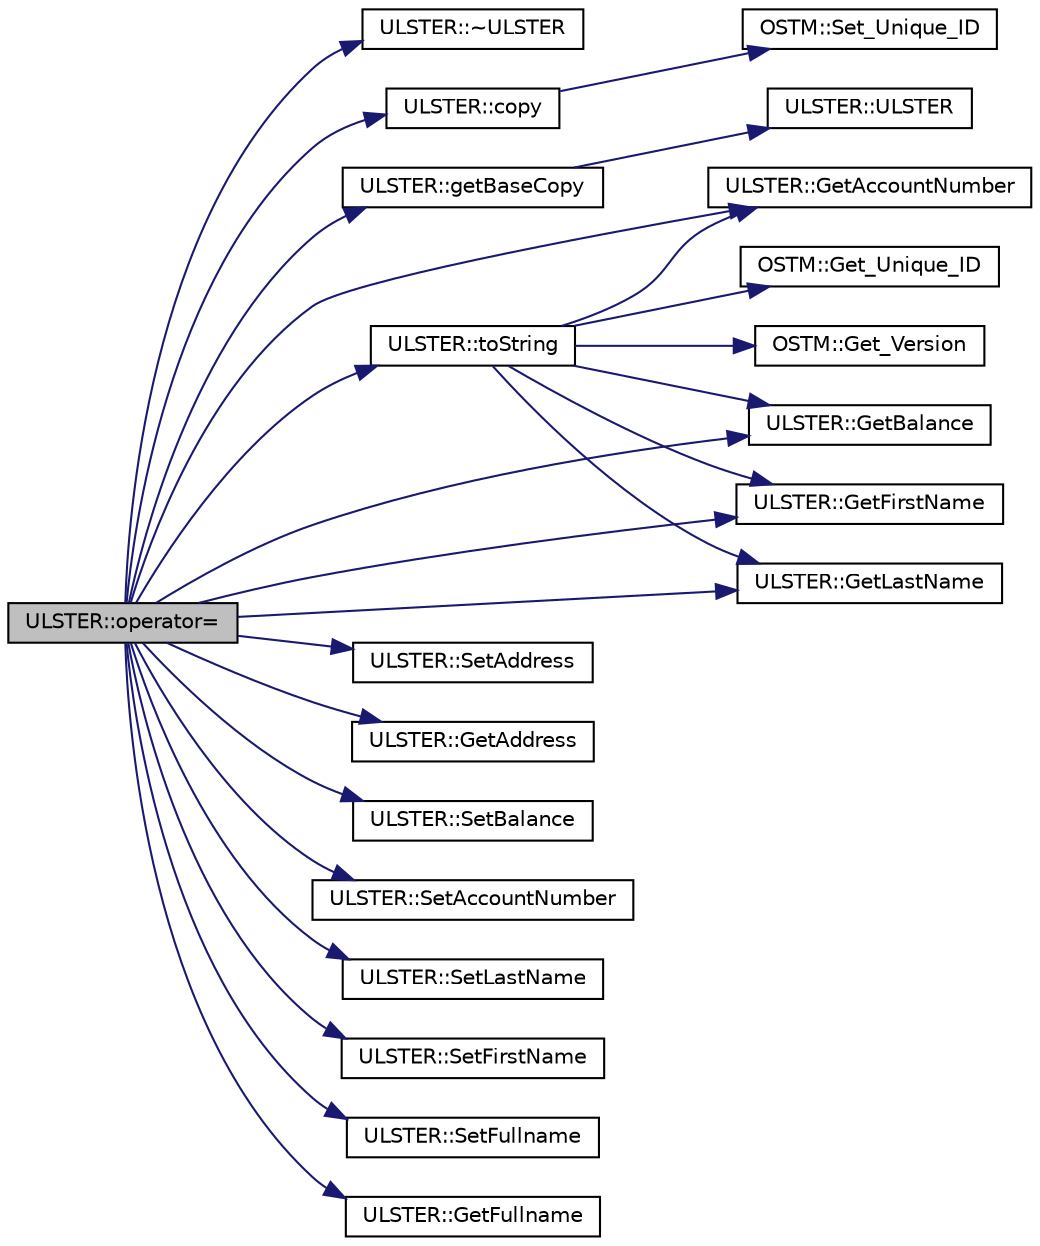 digraph "ULSTER::operator="
{
  edge [fontname="Helvetica",fontsize="10",labelfontname="Helvetica",labelfontsize="10"];
  node [fontname="Helvetica",fontsize="10",shape=record];
  rankdir="LR";
  Node1 [label="ULSTER::operator=",height=0.2,width=0.4,color="black", fillcolor="grey75", style="filled", fontcolor="black"];
  Node1 -> Node2 [color="midnightblue",fontsize="10",style="solid",fontname="Helvetica"];
  Node2 [label="ULSTER::~ULSTER",height=0.2,width=0.4,color="black", fillcolor="white", style="filled",URL="$class_u_l_s_t_e_r.html#a4ceb68bdbc806f74f9e55096f8223453"];
  Node1 -> Node3 [color="midnightblue",fontsize="10",style="solid",fontname="Helvetica"];
  Node3 [label="ULSTER::copy",height=0.2,width=0.4,color="black", fillcolor="white", style="filled",URL="$class_u_l_s_t_e_r.html#aeef5c3e20f2a82344b4b83e5ccf4cc40",tooltip="copy function, make deep copy of the object/pointer "];
  Node3 -> Node4 [color="midnightblue",fontsize="10",style="solid",fontname="Helvetica"];
  Node4 [label="OSTM::Set_Unique_ID",height=0.2,width=0.4,color="black", fillcolor="white", style="filled",URL="$class_o_s_t_m.html#ab5019a32185631c08abbf826422f2d93",tooltip="setter for unique id "];
  Node1 -> Node5 [color="midnightblue",fontsize="10",style="solid",fontname="Helvetica"];
  Node5 [label="ULSTER::getBaseCopy",height=0.2,width=0.4,color="black", fillcolor="white", style="filled",URL="$class_u_l_s_t_e_r.html#ad0c05e562b0c67283edfa4940c9aa728",tooltip="getBaseCopy function, make deep copy of the object/pointer and Return a new std::shared_ptr<BANK> typ..."];
  Node5 -> Node6 [color="midnightblue",fontsize="10",style="solid",fontname="Helvetica"];
  Node6 [label="ULSTER::ULSTER",height=0.2,width=0.4,color="black", fillcolor="white", style="filled",URL="$class_u_l_s_t_e_r.html#a637ad8cb5537167ab51cd079637a8323"];
  Node1 -> Node7 [color="midnightblue",fontsize="10",style="solid",fontname="Helvetica"];
  Node7 [label="ULSTER::toString",height=0.2,width=0.4,color="black", fillcolor="white", style="filled",URL="$class_u_l_s_t_e_r.html#a341bbcb3f7d6ef10f30d4734ceed10ee",tooltip="_cast, is use to cast bak the std::shared_ptr<OSTM> to the required type "];
  Node7 -> Node8 [color="midnightblue",fontsize="10",style="solid",fontname="Helvetica"];
  Node8 [label="OSTM::Get_Unique_ID",height=0.2,width=0.4,color="black", fillcolor="white", style="filled",URL="$class_o_s_t_m.html#a5a01a8b98d16b1d1904ecf9356e7b71d",tooltip="getter for unique id "];
  Node7 -> Node9 [color="midnightblue",fontsize="10",style="solid",fontname="Helvetica"];
  Node9 [label="ULSTER::GetAccountNumber",height=0.2,width=0.4,color="black", fillcolor="white", style="filled",URL="$class_u_l_s_t_e_r.html#a1ad672ae865a9f559bf4d3c33c243d63"];
  Node7 -> Node10 [color="midnightblue",fontsize="10",style="solid",fontname="Helvetica"];
  Node10 [label="ULSTER::GetBalance",height=0.2,width=0.4,color="black", fillcolor="white", style="filled",URL="$class_u_l_s_t_e_r.html#ae70da9686ac038862900182a984e56eb"];
  Node7 -> Node11 [color="midnightblue",fontsize="10",style="solid",fontname="Helvetica"];
  Node11 [label="ULSTER::GetFirstName",height=0.2,width=0.4,color="black", fillcolor="white", style="filled",URL="$class_u_l_s_t_e_r.html#a85ee4e42d9b309608d8dfbedac65ff27"];
  Node7 -> Node12 [color="midnightblue",fontsize="10",style="solid",fontname="Helvetica"];
  Node12 [label="ULSTER::GetLastName",height=0.2,width=0.4,color="black", fillcolor="white", style="filled",URL="$class_u_l_s_t_e_r.html#a9320b012bccda4ebf6b41c9ed972743c"];
  Node7 -> Node13 [color="midnightblue",fontsize="10",style="solid",fontname="Helvetica"];
  Node13 [label="OSTM::Get_Version",height=0.2,width=0.4,color="black", fillcolor="white", style="filled",URL="$class_o_s_t_m.html#a1f1db9d482f22c8e7caa17dfb340626b",tooltip="getter for version number "];
  Node1 -> Node14 [color="midnightblue",fontsize="10",style="solid",fontname="Helvetica"];
  Node14 [label="ULSTER::SetAddress",height=0.2,width=0.4,color="black", fillcolor="white", style="filled",URL="$class_u_l_s_t_e_r.html#a5b0662f0524ce8ce710881a05b431fad"];
  Node1 -> Node15 [color="midnightblue",fontsize="10",style="solid",fontname="Helvetica"];
  Node15 [label="ULSTER::GetAddress",height=0.2,width=0.4,color="black", fillcolor="white", style="filled",URL="$class_u_l_s_t_e_r.html#ac31a16a960e53ea592b0d809a3ba167d"];
  Node1 -> Node16 [color="midnightblue",fontsize="10",style="solid",fontname="Helvetica"];
  Node16 [label="ULSTER::SetBalance",height=0.2,width=0.4,color="black", fillcolor="white", style="filled",URL="$class_u_l_s_t_e_r.html#a288ded3e96cf65a066f13529db94b182"];
  Node1 -> Node10 [color="midnightblue",fontsize="10",style="solid",fontname="Helvetica"];
  Node1 -> Node17 [color="midnightblue",fontsize="10",style="solid",fontname="Helvetica"];
  Node17 [label="ULSTER::SetAccountNumber",height=0.2,width=0.4,color="black", fillcolor="white", style="filled",URL="$class_u_l_s_t_e_r.html#ae28bbc54174cd9b3b268d827c122c412"];
  Node1 -> Node9 [color="midnightblue",fontsize="10",style="solid",fontname="Helvetica"];
  Node1 -> Node18 [color="midnightblue",fontsize="10",style="solid",fontname="Helvetica"];
  Node18 [label="ULSTER::SetLastName",height=0.2,width=0.4,color="black", fillcolor="white", style="filled",URL="$class_u_l_s_t_e_r.html#ab2fec6b440c29b1953296ad23d4b432c"];
  Node1 -> Node12 [color="midnightblue",fontsize="10",style="solid",fontname="Helvetica"];
  Node1 -> Node19 [color="midnightblue",fontsize="10",style="solid",fontname="Helvetica"];
  Node19 [label="ULSTER::SetFirstName",height=0.2,width=0.4,color="black", fillcolor="white", style="filled",URL="$class_u_l_s_t_e_r.html#a07b57449397c42be1c2b512851dceebd"];
  Node1 -> Node11 [color="midnightblue",fontsize="10",style="solid",fontname="Helvetica"];
  Node1 -> Node20 [color="midnightblue",fontsize="10",style="solid",fontname="Helvetica"];
  Node20 [label="ULSTER::SetFullname",height=0.2,width=0.4,color="black", fillcolor="white", style="filled",URL="$class_u_l_s_t_e_r.html#a38d245bc2b6bb14bbb39c3347766140d"];
  Node1 -> Node21 [color="midnightblue",fontsize="10",style="solid",fontname="Helvetica"];
  Node21 [label="ULSTER::GetFullname",height=0.2,width=0.4,color="black", fillcolor="white", style="filled",URL="$class_u_l_s_t_e_r.html#abb93ac2163f908782d00cbae169ebb91"];
}
